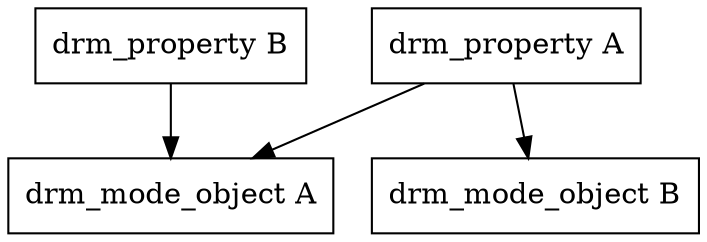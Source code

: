 digraph {
   node [shape=box]

   "drm_property A" -> "drm_mode_object A"
   "drm_property A" -> "drm_mode_object B"
   "drm_property B" -> "drm_mode_object A"
}